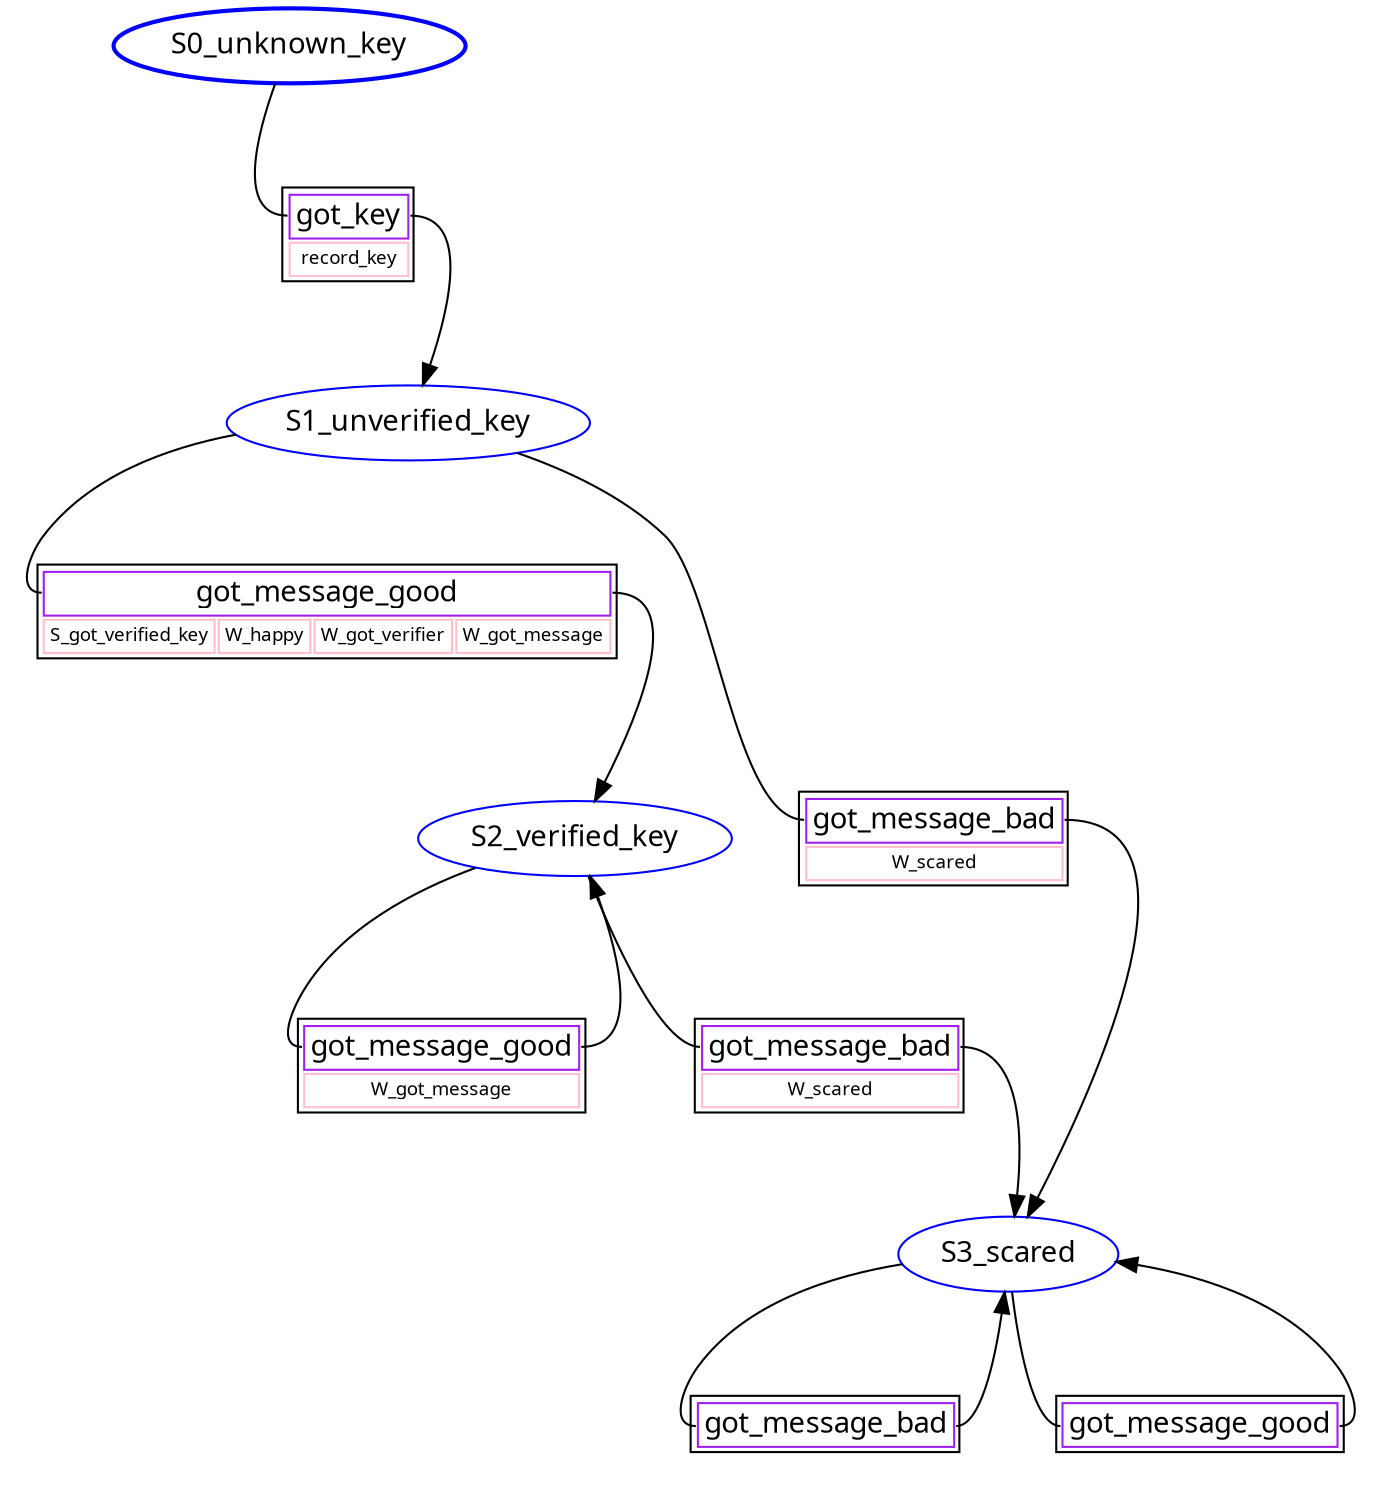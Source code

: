 digraph {
	graph [dpi=100 pack=true]
	node [fontname=Menlo]
	edge [fontname=Menlo]
	S1_unverified_key [color=blue fontame=Menlo shape=ellipse style=""]
	S3_scared [color=blue fontame=Menlo shape=ellipse style=""]
	S0_unknown_key [color=blue fontame="Menlo-Bold" shape=ellipse style=bold]
	S2_verified_key [color=blue fontame=Menlo shape=ellipse style=""]
	t0 [label=<<table ><tr ><td color="purple" port="tableport"><font face="menlo-italic">got_message_bad</font></td></tr></table>> margin=0.2 shape=none]
	S3_scared -> t0:tableport:w [arrowhead=none]
	t0:tableport:e -> S3_scared
	t1 [label=<<table ><tr ><td color="purple" colspan="4" port="tableport"><font face="menlo-italic">got_message_good</font></td></tr><tr ><td color="pink"><font point-size="9">S_got_verified_key</font></td><td color="pink"><font point-size="9">W_happy</font></td><td color="pink"><font point-size="9">W_got_verifier</font></td><td color="pink"><font point-size="9">W_got_message</font></td></tr></table>> margin=0.2 shape=none]
	S1_unverified_key -> t1:tableport:w [arrowhead=none]
	t1:tableport:e -> S2_verified_key
	t2 [label=<<table ><tr ><td color="purple" port="tableport"><font face="menlo-italic">got_message_good</font></td></tr></table>> margin=0.2 shape=none]
	S3_scared -> t2:tableport:w [arrowhead=none]
	t2:tableport:e -> S3_scared
	t3 [label=<<table ><tr ><td color="purple" colspan="1" port="tableport"><font face="menlo-italic">got_message_good</font></td></tr><tr ><td color="pink"><font point-size="9">W_got_message</font></td></tr></table>> margin=0.2 shape=none]
	S2_verified_key -> t3:tableport:w [arrowhead=none]
	t3:tableport:e -> S2_verified_key
	t4 [label=<<table ><tr ><td color="purple" colspan="1" port="tableport"><font face="menlo-italic">got_key</font></td></tr><tr ><td color="pink"><font point-size="9">record_key</font></td></tr></table>> margin=0.2 shape=none]
	S0_unknown_key -> t4:tableport:w [arrowhead=none]
	t4:tableport:e -> S1_unverified_key
	t5 [label=<<table ><tr ><td color="purple" colspan="1" port="tableport"><font face="menlo-italic">got_message_bad</font></td></tr><tr ><td color="pink"><font point-size="9">W_scared</font></td></tr></table>> margin=0.2 shape=none]
	S1_unverified_key -> t5:tableport:w [arrowhead=none]
	t5:tableport:e -> S3_scared
	t6 [label=<<table ><tr ><td color="purple" colspan="1" port="tableport"><font face="menlo-italic">got_message_bad</font></td></tr><tr ><td color="pink"><font point-size="9">W_scared</font></td></tr></table>> margin=0.2 shape=none]
	S2_verified_key -> t6:tableport:w [arrowhead=none]
	t6:tableport:e -> S3_scared
}

